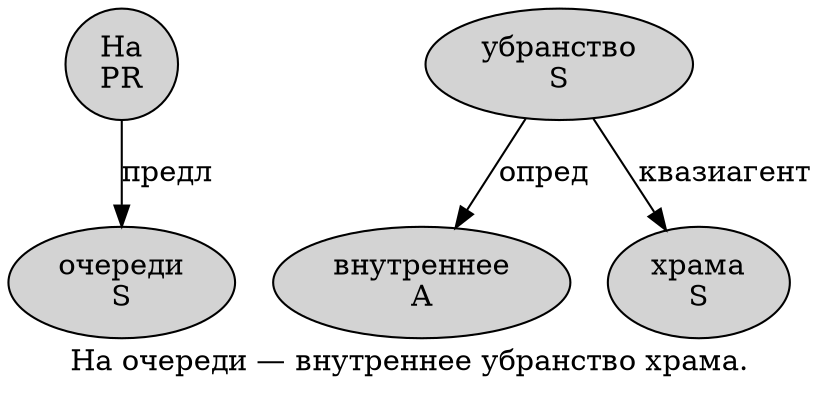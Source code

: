 digraph SENTENCE_764 {
	graph [label="На очереди — внутреннее убранство храма."]
	node [style=filled]
		0 [label="На
PR" color="" fillcolor=lightgray penwidth=1 shape=ellipse]
		1 [label="очереди
S" color="" fillcolor=lightgray penwidth=1 shape=ellipse]
		3 [label="внутреннее
A" color="" fillcolor=lightgray penwidth=1 shape=ellipse]
		4 [label="убранство
S" color="" fillcolor=lightgray penwidth=1 shape=ellipse]
		5 [label="храма
S" color="" fillcolor=lightgray penwidth=1 shape=ellipse]
			0 -> 1 [label="предл"]
			4 -> 3 [label="опред"]
			4 -> 5 [label="квазиагент"]
}